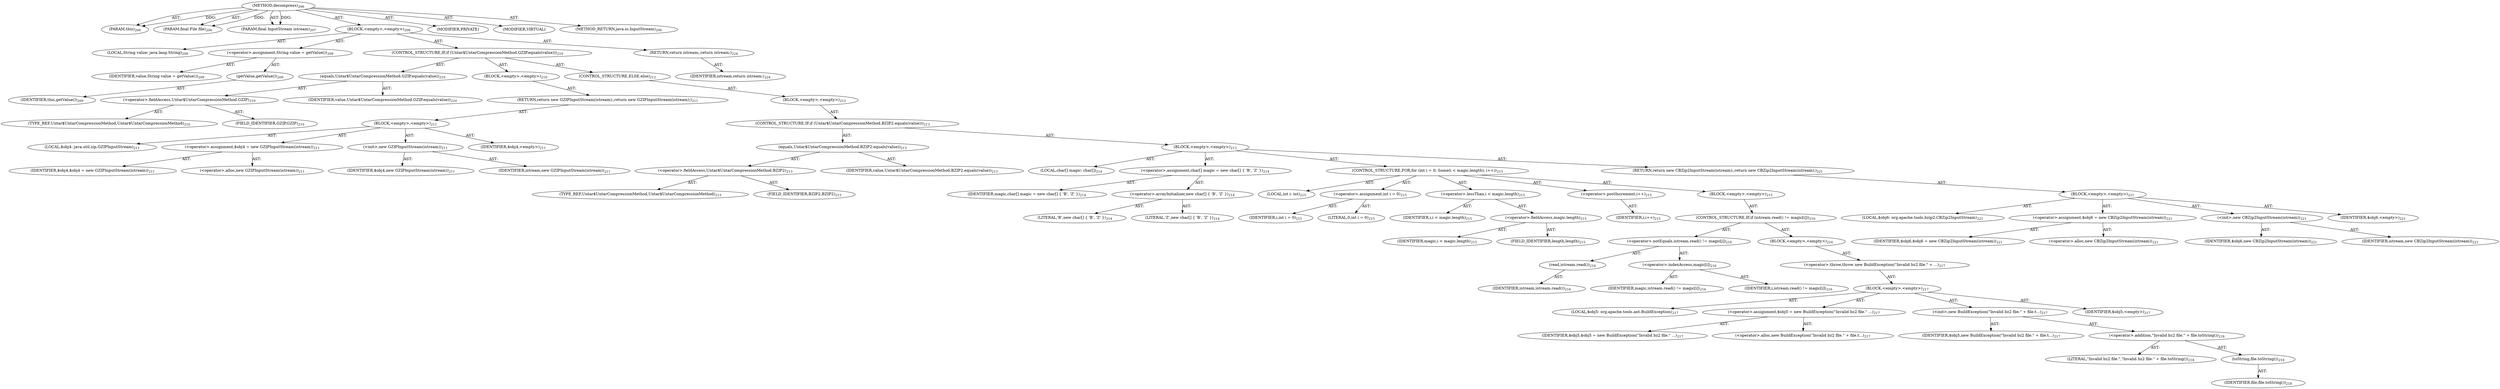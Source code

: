 digraph "decompress" {  
"111669149701" [label = <(METHOD,decompress)<SUB>206</SUB>> ]
"115964116994" [label = <(PARAM,this)<SUB>206</SUB>> ]
"115964117003" [label = <(PARAM,final File file)<SUB>206</SUB>> ]
"115964117004" [label = <(PARAM,final InputStream istream)<SUB>207</SUB>> ]
"25769803792" [label = <(BLOCK,&lt;empty&gt;,&lt;empty&gt;)<SUB>208</SUB>> ]
"94489280518" [label = <(LOCAL,String value: java.lang.String)<SUB>209</SUB>> ]
"30064771126" [label = <(&lt;operator&gt;.assignment,String value = getValue())<SUB>209</SUB>> ]
"68719476783" [label = <(IDENTIFIER,value,String value = getValue())<SUB>209</SUB>> ]
"30064771127" [label = <(getValue,getValue())<SUB>209</SUB>> ]
"68719476742" [label = <(IDENTIFIER,this,getValue())<SUB>209</SUB>> ]
"47244640263" [label = <(CONTROL_STRUCTURE,IF,if (Untar$UntarCompressionMethod.GZIP.equals(value)))<SUB>210</SUB>> ]
"30064771128" [label = <(equals,Untar$UntarCompressionMethod.GZIP.equals(value))<SUB>210</SUB>> ]
"30064771129" [label = <(&lt;operator&gt;.fieldAccess,Untar$UntarCompressionMethod.GZIP)<SUB>210</SUB>> ]
"180388626436" [label = <(TYPE_REF,Untar$UntarCompressionMethod,Untar$UntarCompressionMethod)<SUB>210</SUB>> ]
"55834574856" [label = <(FIELD_IDENTIFIER,GZIP,GZIP)<SUB>210</SUB>> ]
"68719476784" [label = <(IDENTIFIER,value,Untar$UntarCompressionMethod.GZIP.equals(value))<SUB>210</SUB>> ]
"25769803793" [label = <(BLOCK,&lt;empty&gt;,&lt;empty&gt;)<SUB>210</SUB>> ]
"146028888065" [label = <(RETURN,return new GZIPInputStream(istream);,return new GZIPInputStream(istream);)<SUB>211</SUB>> ]
"25769803794" [label = <(BLOCK,&lt;empty&gt;,&lt;empty&gt;)<SUB>211</SUB>> ]
"94489280519" [label = <(LOCAL,$obj4: java.util.zip.GZIPInputStream)<SUB>211</SUB>> ]
"30064771130" [label = <(&lt;operator&gt;.assignment,$obj4 = new GZIPInputStream(istream))<SUB>211</SUB>> ]
"68719476785" [label = <(IDENTIFIER,$obj4,$obj4 = new GZIPInputStream(istream))<SUB>211</SUB>> ]
"30064771131" [label = <(&lt;operator&gt;.alloc,new GZIPInputStream(istream))<SUB>211</SUB>> ]
"30064771132" [label = <(&lt;init&gt;,new GZIPInputStream(istream))<SUB>211</SUB>> ]
"68719476786" [label = <(IDENTIFIER,$obj4,new GZIPInputStream(istream))<SUB>211</SUB>> ]
"68719476787" [label = <(IDENTIFIER,istream,new GZIPInputStream(istream))<SUB>211</SUB>> ]
"68719476788" [label = <(IDENTIFIER,$obj4,&lt;empty&gt;)<SUB>211</SUB>> ]
"47244640264" [label = <(CONTROL_STRUCTURE,ELSE,else)<SUB>212</SUB>> ]
"25769803795" [label = <(BLOCK,&lt;empty&gt;,&lt;empty&gt;)<SUB>212</SUB>> ]
"47244640265" [label = <(CONTROL_STRUCTURE,IF,if (Untar$UntarCompressionMethod.BZIP2.equals(value)))<SUB>213</SUB>> ]
"30064771133" [label = <(equals,Untar$UntarCompressionMethod.BZIP2.equals(value))<SUB>213</SUB>> ]
"30064771134" [label = <(&lt;operator&gt;.fieldAccess,Untar$UntarCompressionMethod.BZIP2)<SUB>213</SUB>> ]
"180388626437" [label = <(TYPE_REF,Untar$UntarCompressionMethod,Untar$UntarCompressionMethod)<SUB>213</SUB>> ]
"55834574857" [label = <(FIELD_IDENTIFIER,BZIP2,BZIP2)<SUB>213</SUB>> ]
"68719476789" [label = <(IDENTIFIER,value,Untar$UntarCompressionMethod.BZIP2.equals(value))<SUB>213</SUB>> ]
"25769803796" [label = <(BLOCK,&lt;empty&gt;,&lt;empty&gt;)<SUB>213</SUB>> ]
"94489280520" [label = <(LOCAL,char[] magic: char[])<SUB>214</SUB>> ]
"30064771135" [label = <(&lt;operator&gt;.assignment,char[] magic = new char[] { 'B', 'Z' })<SUB>214</SUB>> ]
"68719476790" [label = <(IDENTIFIER,magic,char[] magic = new char[] { 'B', 'Z' })<SUB>214</SUB>> ]
"30064771136" [label = <(&lt;operator&gt;.arrayInitializer,new char[] { 'B', 'Z' })<SUB>214</SUB>> ]
"90194313227" [label = <(LITERAL,'B',new char[] { 'B', 'Z' })<SUB>214</SUB>> ]
"90194313228" [label = <(LITERAL,'Z',new char[] { 'B', 'Z' })<SUB>214</SUB>> ]
"47244640266" [label = <(CONTROL_STRUCTURE,FOR,for (int i = 0; Some(i &lt; magic.length); i++))<SUB>215</SUB>> ]
"94489280521" [label = <(LOCAL,int i: int)<SUB>215</SUB>> ]
"30064771137" [label = <(&lt;operator&gt;.assignment,int i = 0)<SUB>215</SUB>> ]
"68719476791" [label = <(IDENTIFIER,i,int i = 0)<SUB>215</SUB>> ]
"90194313229" [label = <(LITERAL,0,int i = 0)<SUB>215</SUB>> ]
"30064771138" [label = <(&lt;operator&gt;.lessThan,i &lt; magic.length)<SUB>215</SUB>> ]
"68719476792" [label = <(IDENTIFIER,i,i &lt; magic.length)<SUB>215</SUB>> ]
"30064771139" [label = <(&lt;operator&gt;.fieldAccess,magic.length)<SUB>215</SUB>> ]
"68719476793" [label = <(IDENTIFIER,magic,i &lt; magic.length)<SUB>215</SUB>> ]
"55834574858" [label = <(FIELD_IDENTIFIER,length,length)<SUB>215</SUB>> ]
"30064771140" [label = <(&lt;operator&gt;.postIncrement,i++)<SUB>215</SUB>> ]
"68719476794" [label = <(IDENTIFIER,i,i++)<SUB>215</SUB>> ]
"25769803797" [label = <(BLOCK,&lt;empty&gt;,&lt;empty&gt;)<SUB>215</SUB>> ]
"47244640267" [label = <(CONTROL_STRUCTURE,IF,if (istream.read() != magic[i]))<SUB>216</SUB>> ]
"30064771141" [label = <(&lt;operator&gt;.notEquals,istream.read() != magic[i])<SUB>216</SUB>> ]
"30064771142" [label = <(read,istream.read())<SUB>216</SUB>> ]
"68719476795" [label = <(IDENTIFIER,istream,istream.read())<SUB>216</SUB>> ]
"30064771143" [label = <(&lt;operator&gt;.indexAccess,magic[i])<SUB>216</SUB>> ]
"68719476796" [label = <(IDENTIFIER,magic,istream.read() != magic[i])<SUB>216</SUB>> ]
"68719476797" [label = <(IDENTIFIER,i,istream.read() != magic[i])<SUB>216</SUB>> ]
"25769803798" [label = <(BLOCK,&lt;empty&gt;,&lt;empty&gt;)<SUB>216</SUB>> ]
"30064771144" [label = <(&lt;operator&gt;.throw,throw new BuildException(&quot;Invalid bz2 file.&quot; + ...)<SUB>217</SUB>> ]
"25769803799" [label = <(BLOCK,&lt;empty&gt;,&lt;empty&gt;)<SUB>217</SUB>> ]
"94489280522" [label = <(LOCAL,$obj5: org.apache.tools.ant.BuildException)<SUB>217</SUB>> ]
"30064771145" [label = <(&lt;operator&gt;.assignment,$obj5 = new BuildException(&quot;Invalid bz2 file.&quot; ...)<SUB>217</SUB>> ]
"68719476798" [label = <(IDENTIFIER,$obj5,$obj5 = new BuildException(&quot;Invalid bz2 file.&quot; ...)<SUB>217</SUB>> ]
"30064771146" [label = <(&lt;operator&gt;.alloc,new BuildException(&quot;Invalid bz2 file.&quot; + file.t...)<SUB>217</SUB>> ]
"30064771147" [label = <(&lt;init&gt;,new BuildException(&quot;Invalid bz2 file.&quot; + file.t...)<SUB>217</SUB>> ]
"68719476799" [label = <(IDENTIFIER,$obj5,new BuildException(&quot;Invalid bz2 file.&quot; + file.t...)<SUB>217</SUB>> ]
"30064771148" [label = <(&lt;operator&gt;.addition,&quot;Invalid bz2 file.&quot; + file.toString())<SUB>218</SUB>> ]
"90194313230" [label = <(LITERAL,&quot;Invalid bz2 file.&quot;,&quot;Invalid bz2 file.&quot; + file.toString())<SUB>218</SUB>> ]
"30064771149" [label = <(toString,file.toString())<SUB>218</SUB>> ]
"68719476800" [label = <(IDENTIFIER,file,file.toString())<SUB>218</SUB>> ]
"68719476801" [label = <(IDENTIFIER,$obj5,&lt;empty&gt;)<SUB>217</SUB>> ]
"146028888066" [label = <(RETURN,return new CBZip2InputStream(istream);,return new CBZip2InputStream(istream);)<SUB>221</SUB>> ]
"25769803800" [label = <(BLOCK,&lt;empty&gt;,&lt;empty&gt;)<SUB>221</SUB>> ]
"94489280523" [label = <(LOCAL,$obj6: org.apache.tools.bzip2.CBZip2InputStream)<SUB>221</SUB>> ]
"30064771150" [label = <(&lt;operator&gt;.assignment,$obj6 = new CBZip2InputStream(istream))<SUB>221</SUB>> ]
"68719476802" [label = <(IDENTIFIER,$obj6,$obj6 = new CBZip2InputStream(istream))<SUB>221</SUB>> ]
"30064771151" [label = <(&lt;operator&gt;.alloc,new CBZip2InputStream(istream))<SUB>221</SUB>> ]
"30064771152" [label = <(&lt;init&gt;,new CBZip2InputStream(istream))<SUB>221</SUB>> ]
"68719476803" [label = <(IDENTIFIER,$obj6,new CBZip2InputStream(istream))<SUB>221</SUB>> ]
"68719476804" [label = <(IDENTIFIER,istream,new CBZip2InputStream(istream))<SUB>221</SUB>> ]
"68719476805" [label = <(IDENTIFIER,$obj6,&lt;empty&gt;)<SUB>221</SUB>> ]
"146028888067" [label = <(RETURN,return istream;,return istream;)<SUB>224</SUB>> ]
"68719476806" [label = <(IDENTIFIER,istream,return istream;)<SUB>224</SUB>> ]
"133143986193" [label = <(MODIFIER,PRIVATE)> ]
"133143986194" [label = <(MODIFIER,VIRTUAL)> ]
"128849018885" [label = <(METHOD_RETURN,java.io.InputStream)<SUB>206</SUB>> ]
  "111669149701" -> "115964116994"  [ label = "AST: "] 
  "111669149701" -> "115964117003"  [ label = "AST: "] 
  "111669149701" -> "115964117004"  [ label = "AST: "] 
  "111669149701" -> "25769803792"  [ label = "AST: "] 
  "111669149701" -> "133143986193"  [ label = "AST: "] 
  "111669149701" -> "133143986194"  [ label = "AST: "] 
  "111669149701" -> "128849018885"  [ label = "AST: "] 
  "25769803792" -> "94489280518"  [ label = "AST: "] 
  "25769803792" -> "30064771126"  [ label = "AST: "] 
  "25769803792" -> "47244640263"  [ label = "AST: "] 
  "25769803792" -> "146028888067"  [ label = "AST: "] 
  "30064771126" -> "68719476783"  [ label = "AST: "] 
  "30064771126" -> "30064771127"  [ label = "AST: "] 
  "30064771127" -> "68719476742"  [ label = "AST: "] 
  "47244640263" -> "30064771128"  [ label = "AST: "] 
  "47244640263" -> "25769803793"  [ label = "AST: "] 
  "47244640263" -> "47244640264"  [ label = "AST: "] 
  "30064771128" -> "30064771129"  [ label = "AST: "] 
  "30064771128" -> "68719476784"  [ label = "AST: "] 
  "30064771129" -> "180388626436"  [ label = "AST: "] 
  "30064771129" -> "55834574856"  [ label = "AST: "] 
  "25769803793" -> "146028888065"  [ label = "AST: "] 
  "146028888065" -> "25769803794"  [ label = "AST: "] 
  "25769803794" -> "94489280519"  [ label = "AST: "] 
  "25769803794" -> "30064771130"  [ label = "AST: "] 
  "25769803794" -> "30064771132"  [ label = "AST: "] 
  "25769803794" -> "68719476788"  [ label = "AST: "] 
  "30064771130" -> "68719476785"  [ label = "AST: "] 
  "30064771130" -> "30064771131"  [ label = "AST: "] 
  "30064771132" -> "68719476786"  [ label = "AST: "] 
  "30064771132" -> "68719476787"  [ label = "AST: "] 
  "47244640264" -> "25769803795"  [ label = "AST: "] 
  "25769803795" -> "47244640265"  [ label = "AST: "] 
  "47244640265" -> "30064771133"  [ label = "AST: "] 
  "47244640265" -> "25769803796"  [ label = "AST: "] 
  "30064771133" -> "30064771134"  [ label = "AST: "] 
  "30064771133" -> "68719476789"  [ label = "AST: "] 
  "30064771134" -> "180388626437"  [ label = "AST: "] 
  "30064771134" -> "55834574857"  [ label = "AST: "] 
  "25769803796" -> "94489280520"  [ label = "AST: "] 
  "25769803796" -> "30064771135"  [ label = "AST: "] 
  "25769803796" -> "47244640266"  [ label = "AST: "] 
  "25769803796" -> "146028888066"  [ label = "AST: "] 
  "30064771135" -> "68719476790"  [ label = "AST: "] 
  "30064771135" -> "30064771136"  [ label = "AST: "] 
  "30064771136" -> "90194313227"  [ label = "AST: "] 
  "30064771136" -> "90194313228"  [ label = "AST: "] 
  "47244640266" -> "94489280521"  [ label = "AST: "] 
  "47244640266" -> "30064771137"  [ label = "AST: "] 
  "47244640266" -> "30064771138"  [ label = "AST: "] 
  "47244640266" -> "30064771140"  [ label = "AST: "] 
  "47244640266" -> "25769803797"  [ label = "AST: "] 
  "30064771137" -> "68719476791"  [ label = "AST: "] 
  "30064771137" -> "90194313229"  [ label = "AST: "] 
  "30064771138" -> "68719476792"  [ label = "AST: "] 
  "30064771138" -> "30064771139"  [ label = "AST: "] 
  "30064771139" -> "68719476793"  [ label = "AST: "] 
  "30064771139" -> "55834574858"  [ label = "AST: "] 
  "30064771140" -> "68719476794"  [ label = "AST: "] 
  "25769803797" -> "47244640267"  [ label = "AST: "] 
  "47244640267" -> "30064771141"  [ label = "AST: "] 
  "47244640267" -> "25769803798"  [ label = "AST: "] 
  "30064771141" -> "30064771142"  [ label = "AST: "] 
  "30064771141" -> "30064771143"  [ label = "AST: "] 
  "30064771142" -> "68719476795"  [ label = "AST: "] 
  "30064771143" -> "68719476796"  [ label = "AST: "] 
  "30064771143" -> "68719476797"  [ label = "AST: "] 
  "25769803798" -> "30064771144"  [ label = "AST: "] 
  "30064771144" -> "25769803799"  [ label = "AST: "] 
  "25769803799" -> "94489280522"  [ label = "AST: "] 
  "25769803799" -> "30064771145"  [ label = "AST: "] 
  "25769803799" -> "30064771147"  [ label = "AST: "] 
  "25769803799" -> "68719476801"  [ label = "AST: "] 
  "30064771145" -> "68719476798"  [ label = "AST: "] 
  "30064771145" -> "30064771146"  [ label = "AST: "] 
  "30064771147" -> "68719476799"  [ label = "AST: "] 
  "30064771147" -> "30064771148"  [ label = "AST: "] 
  "30064771148" -> "90194313230"  [ label = "AST: "] 
  "30064771148" -> "30064771149"  [ label = "AST: "] 
  "30064771149" -> "68719476800"  [ label = "AST: "] 
  "146028888066" -> "25769803800"  [ label = "AST: "] 
  "25769803800" -> "94489280523"  [ label = "AST: "] 
  "25769803800" -> "30064771150"  [ label = "AST: "] 
  "25769803800" -> "30064771152"  [ label = "AST: "] 
  "25769803800" -> "68719476805"  [ label = "AST: "] 
  "30064771150" -> "68719476802"  [ label = "AST: "] 
  "30064771150" -> "30064771151"  [ label = "AST: "] 
  "30064771152" -> "68719476803"  [ label = "AST: "] 
  "30064771152" -> "68719476804"  [ label = "AST: "] 
  "146028888067" -> "68719476806"  [ label = "AST: "] 
  "111669149701" -> "115964116994"  [ label = "DDG: "] 
  "111669149701" -> "115964117003"  [ label = "DDG: "] 
  "111669149701" -> "115964117004"  [ label = "DDG: "] 
}
